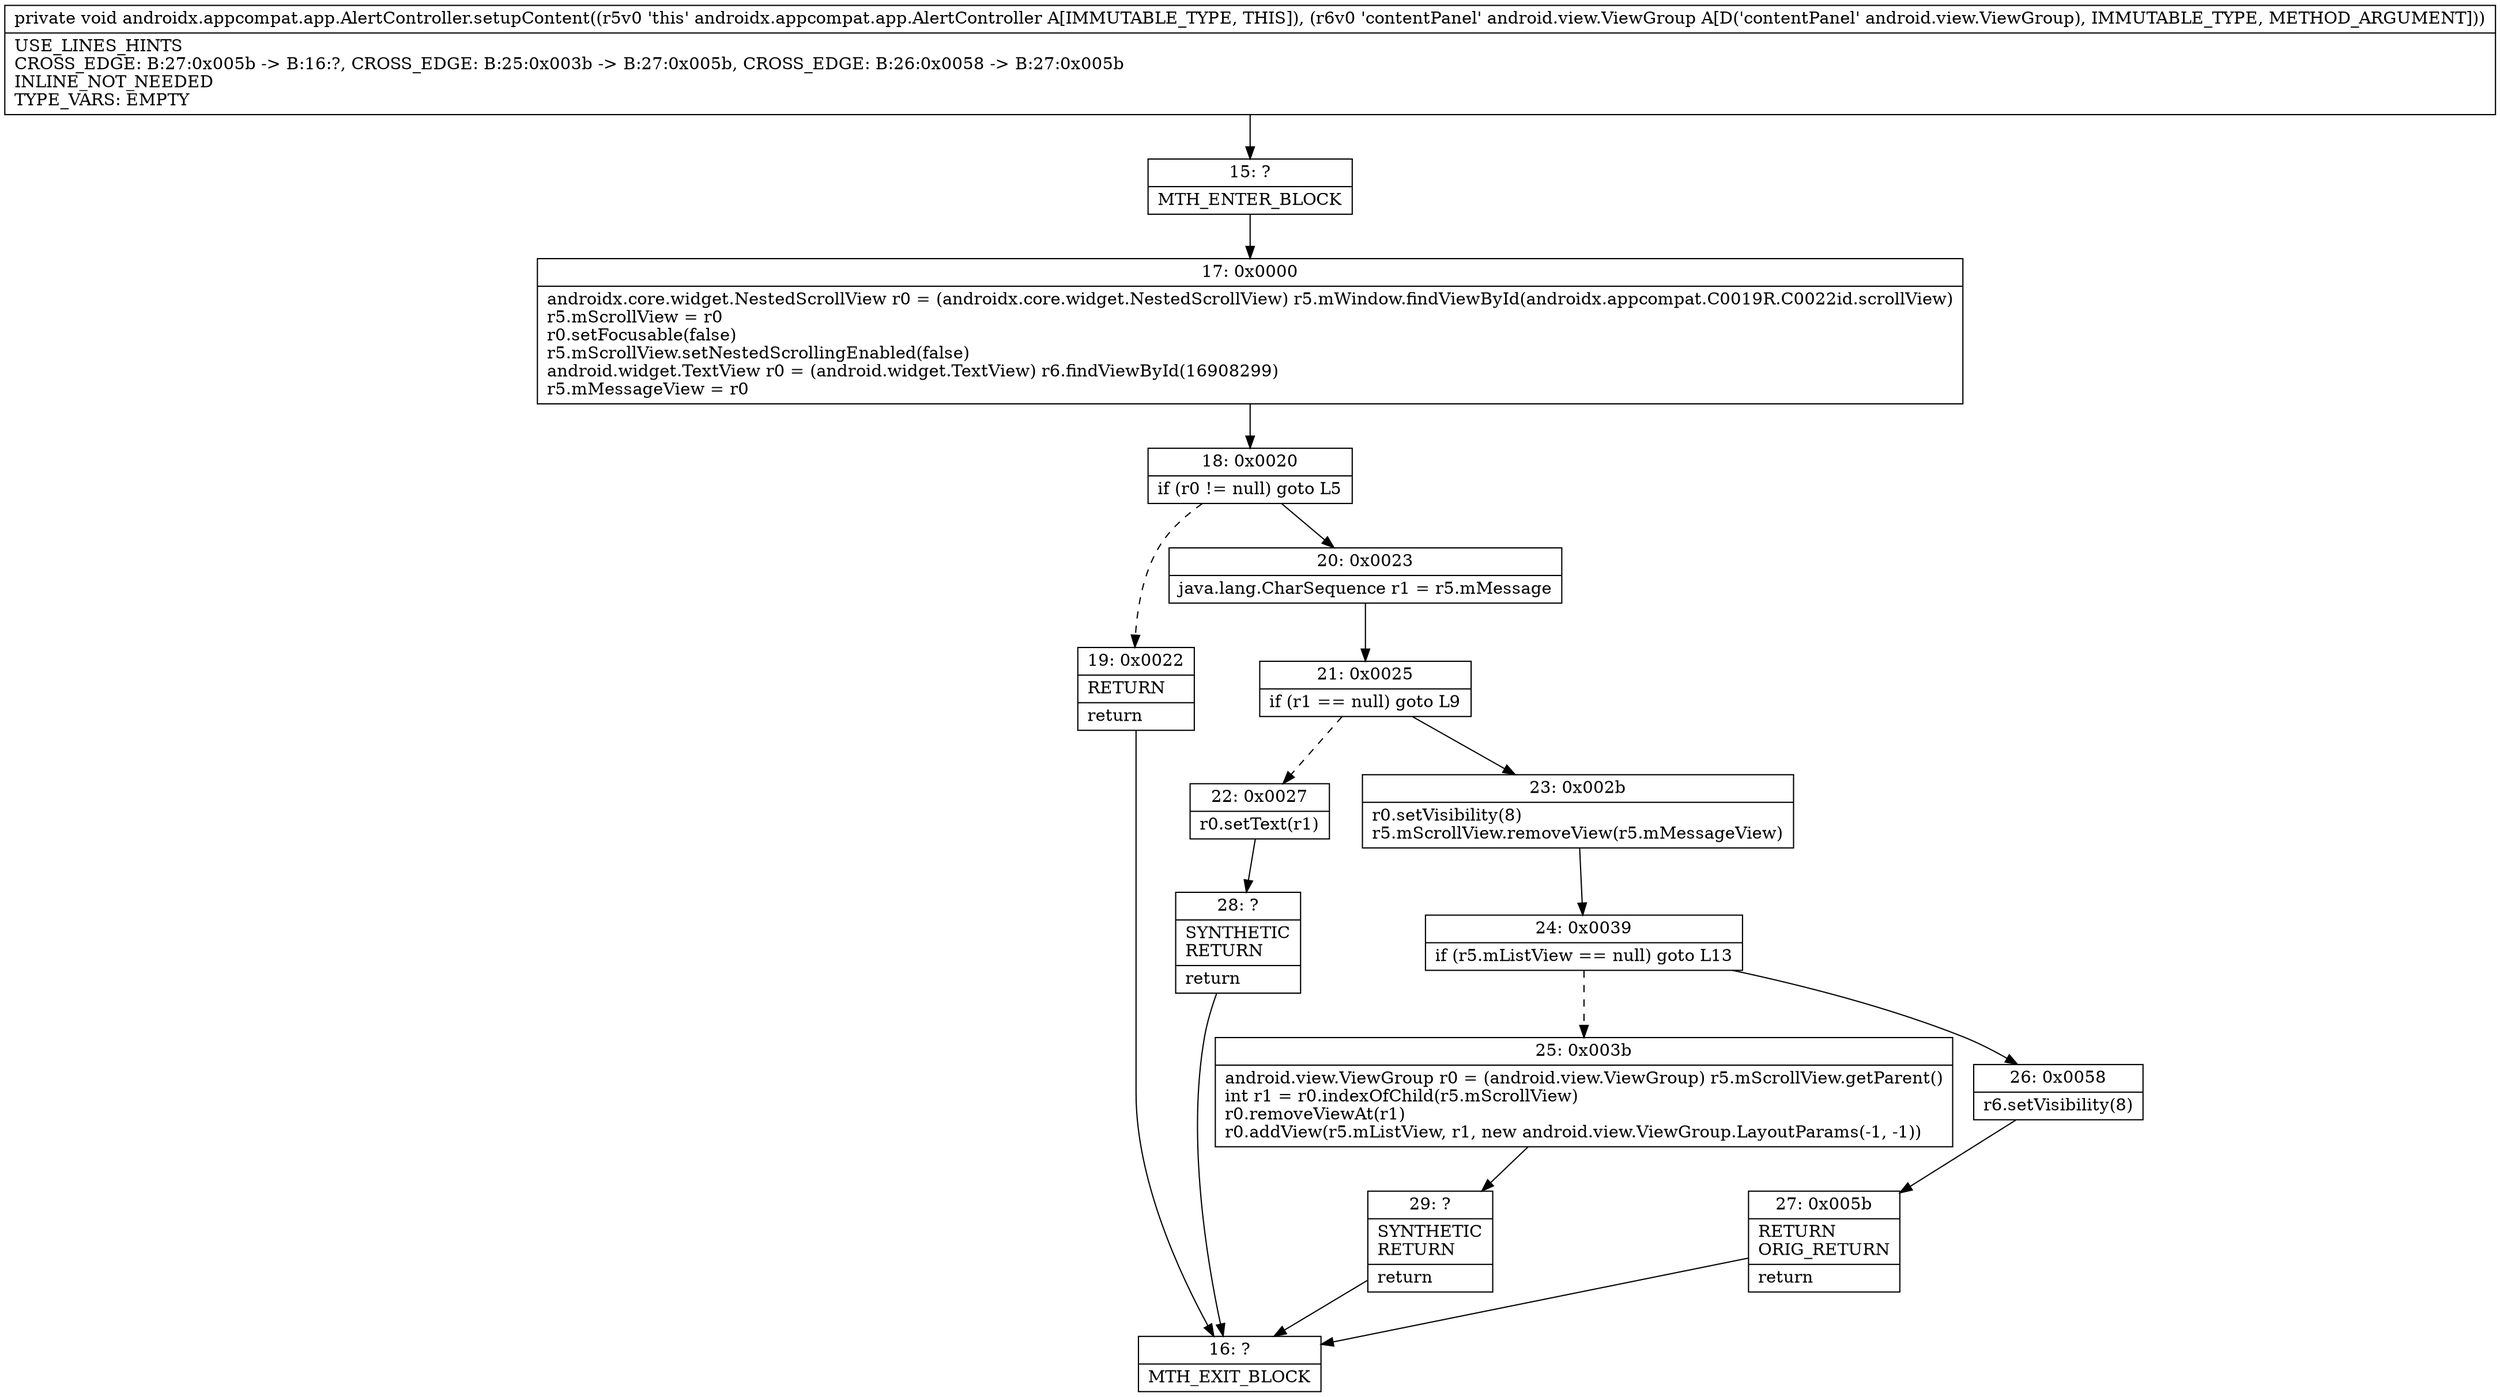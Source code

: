 digraph "CFG forandroidx.appcompat.app.AlertController.setupContent(Landroid\/view\/ViewGroup;)V" {
Node_15 [shape=record,label="{15\:\ ?|MTH_ENTER_BLOCK\l}"];
Node_17 [shape=record,label="{17\:\ 0x0000|androidx.core.widget.NestedScrollView r0 = (androidx.core.widget.NestedScrollView) r5.mWindow.findViewById(androidx.appcompat.C0019R.C0022id.scrollView)\lr5.mScrollView = r0\lr0.setFocusable(false)\lr5.mScrollView.setNestedScrollingEnabled(false)\landroid.widget.TextView r0 = (android.widget.TextView) r6.findViewById(16908299)\lr5.mMessageView = r0\l}"];
Node_18 [shape=record,label="{18\:\ 0x0020|if (r0 != null) goto L5\l}"];
Node_19 [shape=record,label="{19\:\ 0x0022|RETURN\l|return\l}"];
Node_16 [shape=record,label="{16\:\ ?|MTH_EXIT_BLOCK\l}"];
Node_20 [shape=record,label="{20\:\ 0x0023|java.lang.CharSequence r1 = r5.mMessage\l}"];
Node_21 [shape=record,label="{21\:\ 0x0025|if (r1 == null) goto L9\l}"];
Node_22 [shape=record,label="{22\:\ 0x0027|r0.setText(r1)\l}"];
Node_28 [shape=record,label="{28\:\ ?|SYNTHETIC\lRETURN\l|return\l}"];
Node_23 [shape=record,label="{23\:\ 0x002b|r0.setVisibility(8)\lr5.mScrollView.removeView(r5.mMessageView)\l}"];
Node_24 [shape=record,label="{24\:\ 0x0039|if (r5.mListView == null) goto L13\l}"];
Node_25 [shape=record,label="{25\:\ 0x003b|android.view.ViewGroup r0 = (android.view.ViewGroup) r5.mScrollView.getParent()\lint r1 = r0.indexOfChild(r5.mScrollView)\lr0.removeViewAt(r1)\lr0.addView(r5.mListView, r1, new android.view.ViewGroup.LayoutParams(\-1, \-1))\l}"];
Node_29 [shape=record,label="{29\:\ ?|SYNTHETIC\lRETURN\l|return\l}"];
Node_26 [shape=record,label="{26\:\ 0x0058|r6.setVisibility(8)\l}"];
Node_27 [shape=record,label="{27\:\ 0x005b|RETURN\lORIG_RETURN\l|return\l}"];
MethodNode[shape=record,label="{private void androidx.appcompat.app.AlertController.setupContent((r5v0 'this' androidx.appcompat.app.AlertController A[IMMUTABLE_TYPE, THIS]), (r6v0 'contentPanel' android.view.ViewGroup A[D('contentPanel' android.view.ViewGroup), IMMUTABLE_TYPE, METHOD_ARGUMENT]))  | USE_LINES_HINTS\lCROSS_EDGE: B:27:0x005b \-\> B:16:?, CROSS_EDGE: B:25:0x003b \-\> B:27:0x005b, CROSS_EDGE: B:26:0x0058 \-\> B:27:0x005b\lINLINE_NOT_NEEDED\lTYPE_VARS: EMPTY\l}"];
MethodNode -> Node_15;Node_15 -> Node_17;
Node_17 -> Node_18;
Node_18 -> Node_19[style=dashed];
Node_18 -> Node_20;
Node_19 -> Node_16;
Node_20 -> Node_21;
Node_21 -> Node_22[style=dashed];
Node_21 -> Node_23;
Node_22 -> Node_28;
Node_28 -> Node_16;
Node_23 -> Node_24;
Node_24 -> Node_25[style=dashed];
Node_24 -> Node_26;
Node_25 -> Node_29;
Node_29 -> Node_16;
Node_26 -> Node_27;
Node_27 -> Node_16;
}

